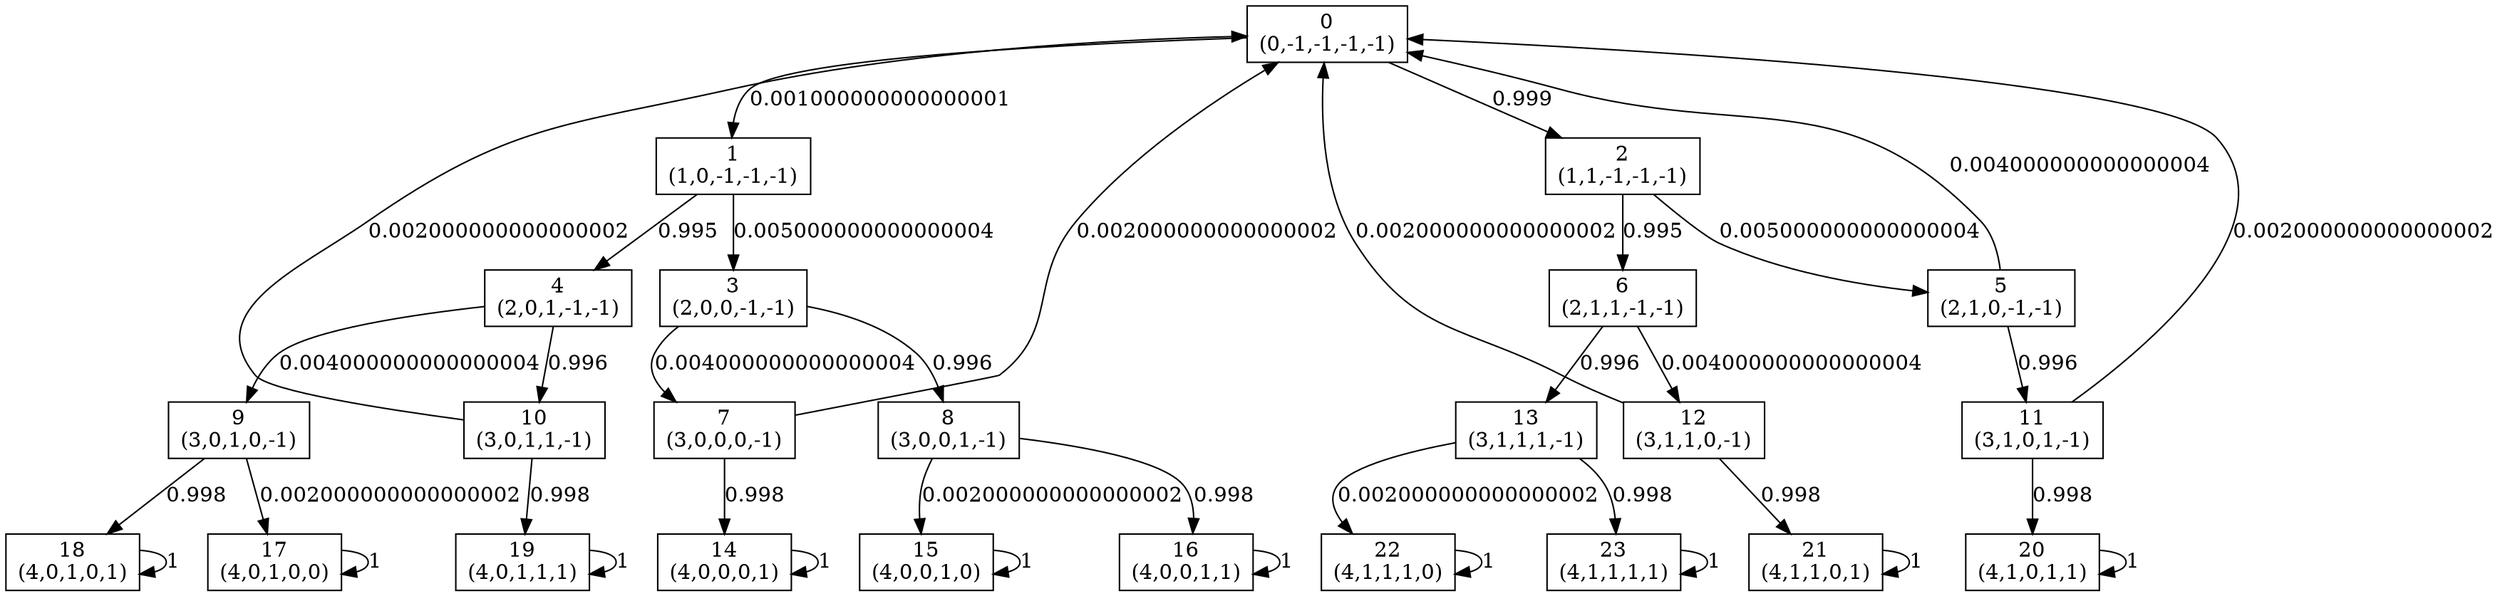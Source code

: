 digraph P {
node [shape=box];
0 -> 1 [ label="0.001000000000000001" ];
0 -> 2 [ label="0.999" ];
1 -> 3 [ label="0.005000000000000004" ];
1 -> 4 [ label="0.995" ];
2 -> 5 [ label="0.005000000000000004" ];
2 -> 6 [ label="0.995" ];
3 -> 7 [ label="0.004000000000000004" ];
3 -> 8 [ label="0.996" ];
4 -> 9 [ label="0.004000000000000004" ];
4 -> 10 [ label="0.996" ];
5 -> 0 [ label="0.004000000000000004" ];
5 -> 11 [ label="0.996" ];
6 -> 12 [ label="0.004000000000000004" ];
6 -> 13 [ label="0.996" ];
7 -> 0 [ label="0.002000000000000002" ];
7 -> 14 [ label="0.998" ];
8 -> 15 [ label="0.002000000000000002" ];
8 -> 16 [ label="0.998" ];
9 -> 17 [ label="0.002000000000000002" ];
9 -> 18 [ label="0.998" ];
10 -> 0 [ label="0.002000000000000002" ];
10 -> 19 [ label="0.998" ];
11 -> 0 [ label="0.002000000000000002" ];
11 -> 20 [ label="0.998" ];
12 -> 0 [ label="0.002000000000000002" ];
12 -> 21 [ label="0.998" ];
13 -> 22 [ label="0.002000000000000002" ];
13 -> 23 [ label="0.998" ];
14 -> 14 [ label="1" ];
15 -> 15 [ label="1" ];
16 -> 16 [ label="1" ];
17 -> 17 [ label="1" ];
18 -> 18 [ label="1" ];
19 -> 19 [ label="1" ];
20 -> 20 [ label="1" ];
21 -> 21 [ label="1" ];
22 -> 22 [ label="1" ];
23 -> 23 [ label="1" ];
0 [label="0\n(0,-1,-1,-1,-1)"];
1 [label="1\n(1,0,-1,-1,-1)"];
2 [label="2\n(1,1,-1,-1,-1)"];
3 [label="3\n(2,0,0,-1,-1)"];
4 [label="4\n(2,0,1,-1,-1)"];
5 [label="5\n(2,1,0,-1,-1)"];
6 [label="6\n(2,1,1,-1,-1)"];
7 [label="7\n(3,0,0,0,-1)"];
8 [label="8\n(3,0,0,1,-1)"];
9 [label="9\n(3,0,1,0,-1)"];
10 [label="10\n(3,0,1,1,-1)"];
11 [label="11\n(3,1,0,1,-1)"];
12 [label="12\n(3,1,1,0,-1)"];
13 [label="13\n(3,1,1,1,-1)"];
14 [label="14\n(4,0,0,0,1)"];
15 [label="15\n(4,0,0,1,0)"];
16 [label="16\n(4,0,0,1,1)"];
17 [label="17\n(4,0,1,0,0)"];
18 [label="18\n(4,0,1,0,1)"];
19 [label="19\n(4,0,1,1,1)"];
20 [label="20\n(4,1,0,1,1)"];
21 [label="21\n(4,1,1,0,1)"];
22 [label="22\n(4,1,1,1,0)"];
23 [label="23\n(4,1,1,1,1)"];
}
